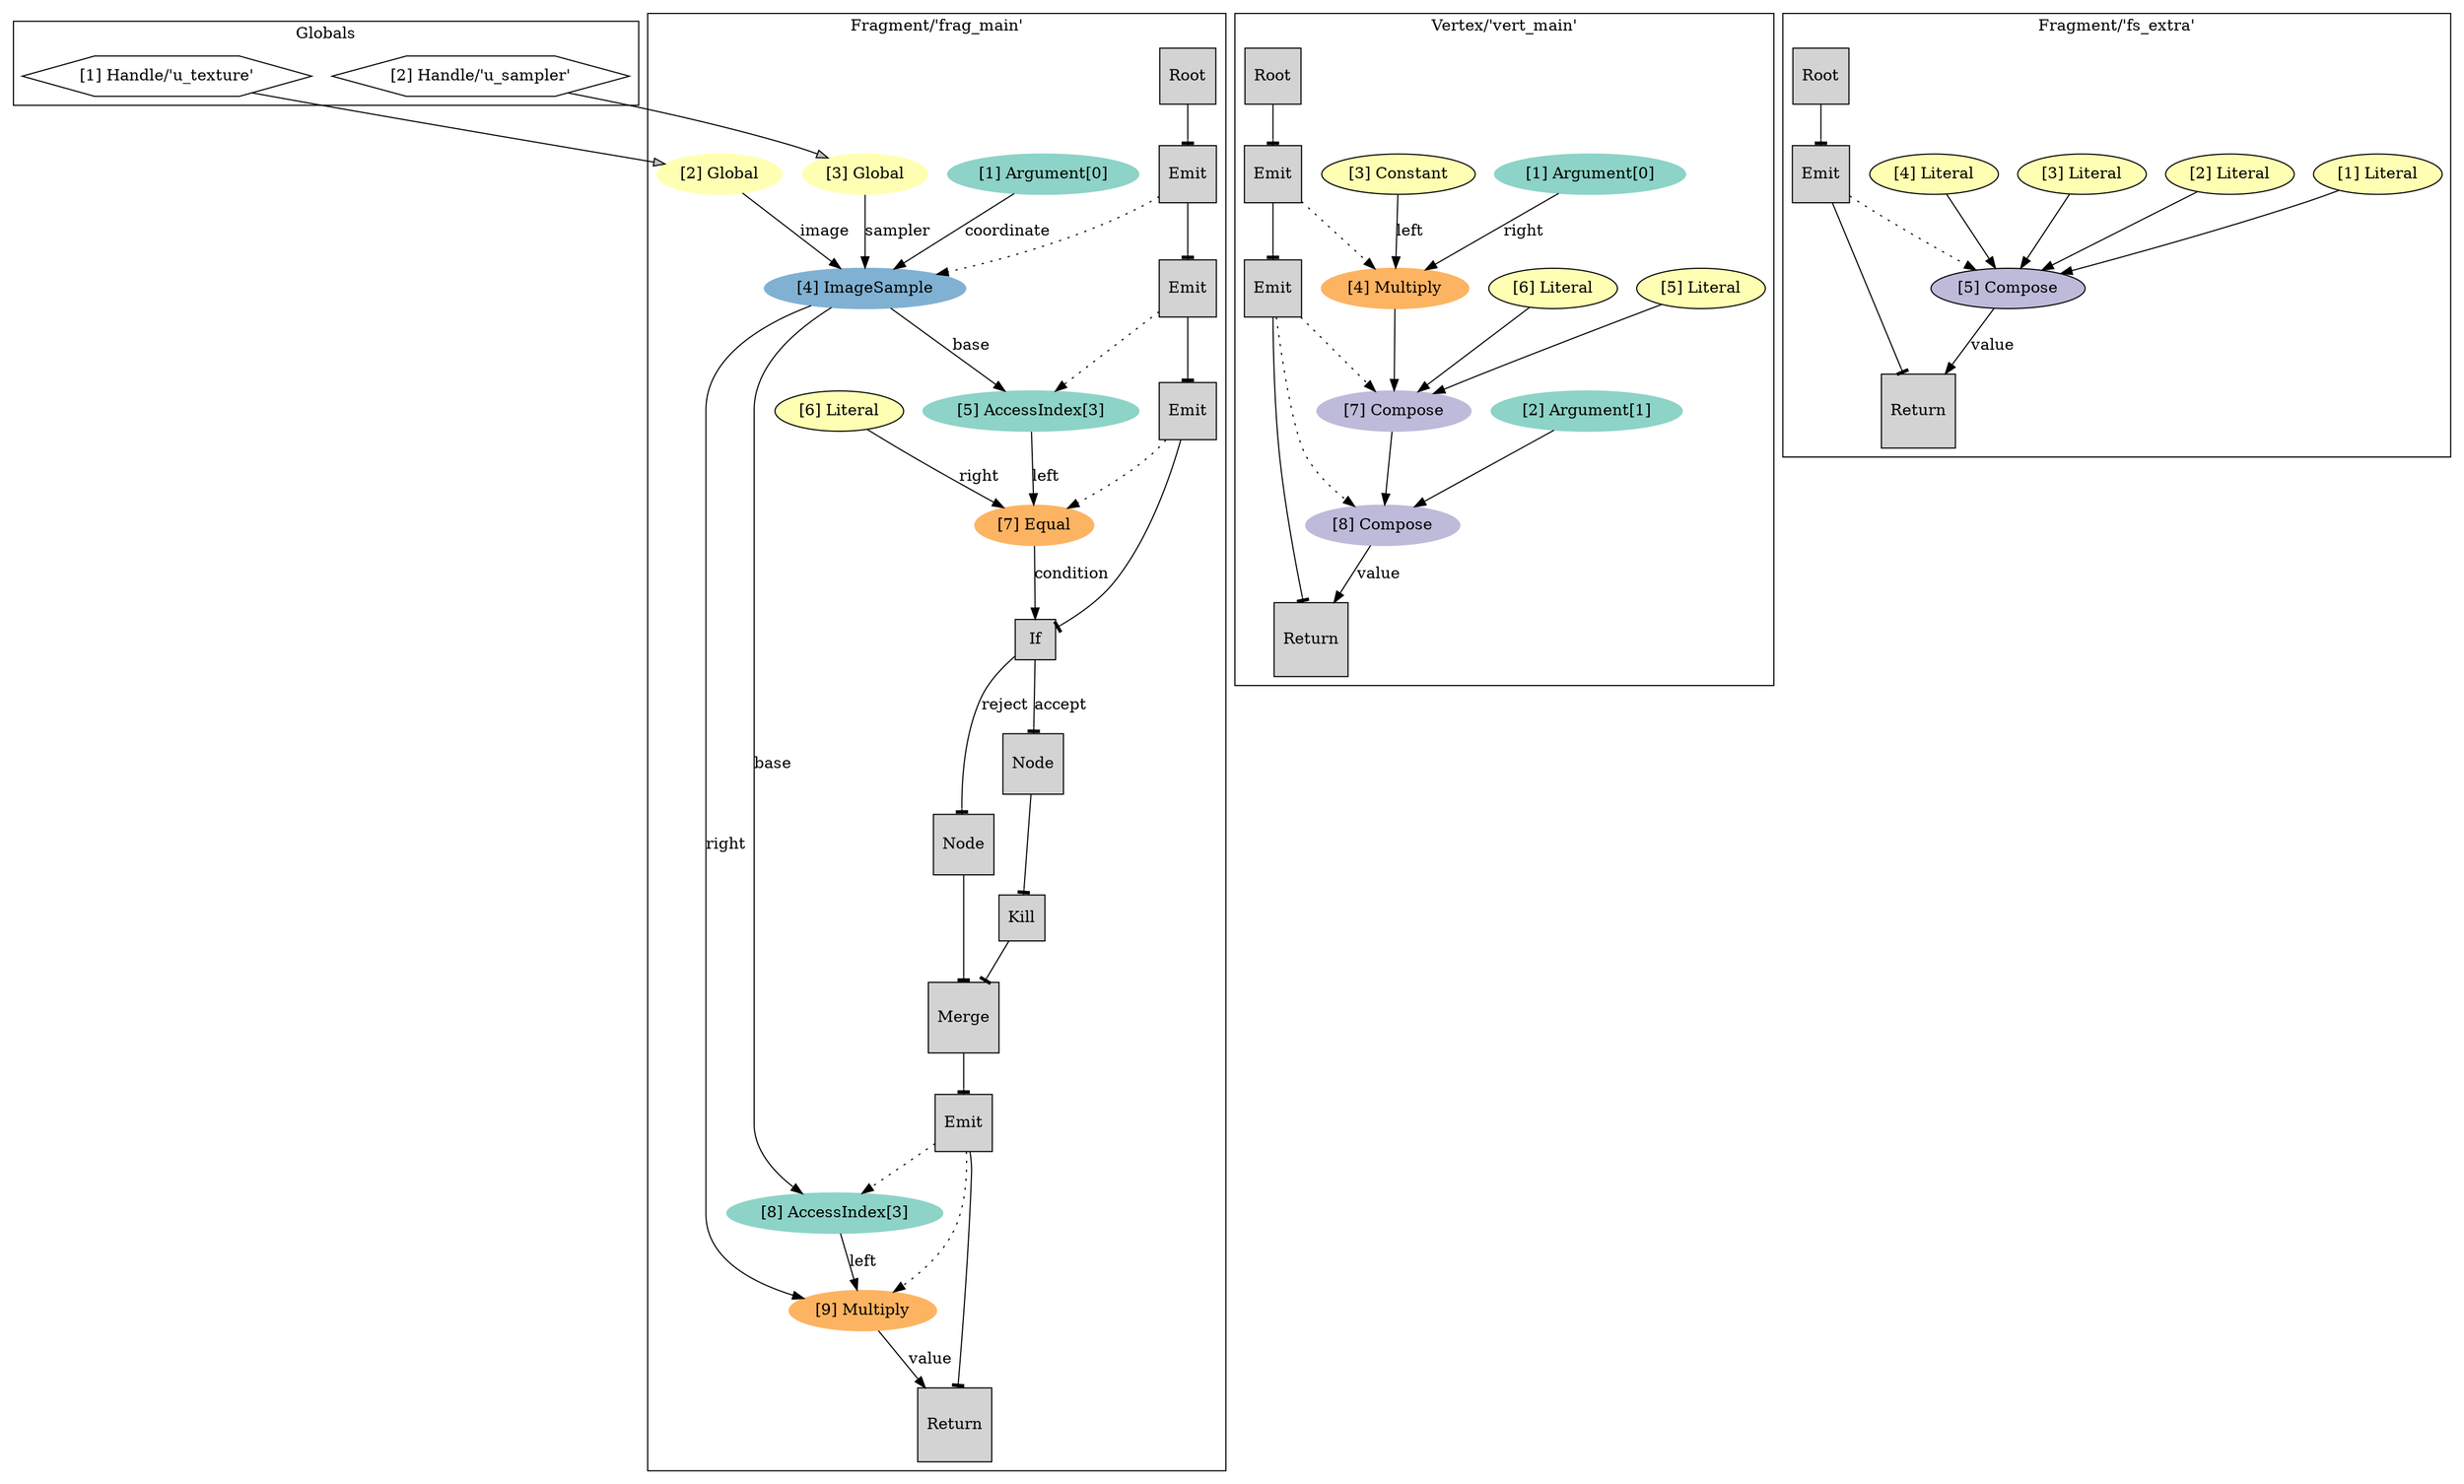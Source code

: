 digraph Module {
	subgraph cluster_globals {
		label="Globals"
		g0 [ shape=hexagon label="[1] Handle/'u_texture'" ]
		g1 [ shape=hexagon label="[2] Handle/'u_sampler'" ]
	}
	subgraph cluster_ep0 {
		label="Vertex/'vert_main'"
		node [ style=filled ]
		ep0_e0 [ color="#8dd3c7" label="[1] Argument[0]" ]
		ep0_e1 [ color="#8dd3c7" label="[2] Argument[1]" ]
		ep0_e2 [ fillcolor="#ffffb3" label="[3] Constant" ]
		ep0_e3 [ color="#fdb462" label="[4] Multiply" ]
		ep0_e0 -> ep0_e3 [ label="right" ]
		ep0_e2 -> ep0_e3 [ label="left" ]
		ep0_e4 [ fillcolor="#ffffb3" label="[5] Literal" ]
		ep0_e5 [ fillcolor="#ffffb3" label="[6] Literal" ]
		ep0_e6 [ color="#bebada" label="[7] Compose" ]
		{ ep0_e3 ep0_e4 ep0_e5 } -> ep0_e6
		ep0_e7 [ color="#bebada" label="[8] Compose" ]
		{ ep0_e1 ep0_e6 } -> ep0_e7
		ep0_s0 [ shape=square label="Root" ]
		ep0_s1 [ shape=square label="Emit" ]
		ep0_s2 [ shape=square label="Emit" ]
		ep0_s3 [ shape=square label="Return" ]
		ep0_s0 -> ep0_s1 [ arrowhead=tee label="" ]
		ep0_s1 -> ep0_s2 [ arrowhead=tee label="" ]
		ep0_s2 -> ep0_s3 [ arrowhead=tee label="" ]
		ep0_e7 -> ep0_s3 [ label="value" ]
		ep0_s1 -> ep0_e3 [ style=dotted ]
		ep0_s2 -> ep0_e6 [ style=dotted ]
		ep0_s2 -> ep0_e7 [ style=dotted ]
	}
	subgraph cluster_ep1 {
		label="Fragment/'frag_main'"
		node [ style=filled ]
		ep1_e0 [ color="#8dd3c7" label="[1] Argument[0]" ]
		ep1_e1 [ color="#ffffb3" label="[2] Global" ]
		g0 -> ep1_e1 [fillcolor=gray]
		ep1_e2 [ color="#ffffb3" label="[3] Global" ]
		g1 -> ep1_e2 [fillcolor=gray]
		ep1_e3 [ color="#80b1d3" label="[4] ImageSample" ]
		ep1_e2 -> ep1_e3 [ label="sampler" ]
		ep1_e1 -> ep1_e3 [ label="image" ]
		ep1_e0 -> ep1_e3 [ label="coordinate" ]
		ep1_e4 [ color="#8dd3c7" label="[5] AccessIndex[3]" ]
		ep1_e3 -> ep1_e4 [ label="base" ]
		ep1_e5 [ fillcolor="#ffffb3" label="[6] Literal" ]
		ep1_e6 [ color="#fdb462" label="[7] Equal" ]
		ep1_e5 -> ep1_e6 [ label="right" ]
		ep1_e4 -> ep1_e6 [ label="left" ]
		ep1_e7 [ color="#8dd3c7" label="[8] AccessIndex[3]" ]
		ep1_e3 -> ep1_e7 [ label="base" ]
		ep1_e8 [ color="#fdb462" label="[9] Multiply" ]
		ep1_e3 -> ep1_e8 [ label="right" ]
		ep1_e7 -> ep1_e8 [ label="left" ]
		ep1_s0 [ shape=square label="Root" ]
		ep1_s1 [ shape=square label="Emit" ]
		ep1_s2 [ shape=square label="Emit" ]
		ep1_s3 [ shape=square label="Emit" ]
		ep1_s4 [ shape=square label="If" ]
		ep1_s5 [ shape=square label="Node" ]
		ep1_s6 [ shape=square label="Kill" ]
		ep1_s7 [ shape=square label="Node" ]
		ep1_s8 [ shape=square label="Merge" ]
		ep1_s9 [ shape=square label="Emit" ]
		ep1_s10 [ shape=square label="Return" ]
		ep1_s0 -> ep1_s1 [ arrowhead=tee label="" ]
		ep1_s1 -> ep1_s2 [ arrowhead=tee label="" ]
		ep1_s2 -> ep1_s3 [ arrowhead=tee label="" ]
		ep1_s3 -> ep1_s4 [ arrowhead=tee label="" ]
		ep1_s5 -> ep1_s6 [ arrowhead=tee label="" ]
		ep1_s4 -> ep1_s5 [ arrowhead=tee label="accept" ]
		ep1_s4 -> ep1_s7 [ arrowhead=tee label="reject" ]
		ep1_s6 -> ep1_s8 [ arrowhead=tee label="" ]
		ep1_s7 -> ep1_s8 [ arrowhead=tee label="" ]
		ep1_s8 -> ep1_s9 [ arrowhead=tee label="" ]
		ep1_s9 -> ep1_s10 [ arrowhead=tee label="" ]
		ep1_e6 -> ep1_s4 [ label="condition" ]
		ep1_e8 -> ep1_s10 [ label="value" ]
		ep1_s1 -> ep1_e3 [ style=dotted ]
		ep1_s2 -> ep1_e4 [ style=dotted ]
		ep1_s3 -> ep1_e6 [ style=dotted ]
		ep1_s9 -> ep1_e7 [ style=dotted ]
		ep1_s9 -> ep1_e8 [ style=dotted ]
	}
	subgraph cluster_ep2 {
		label="Fragment/'fs_extra'"
		node [ style=filled ]
		ep2_e0 [ fillcolor="#ffffb3" label="[1] Literal" ]
		ep2_e1 [ fillcolor="#ffffb3" label="[2] Literal" ]
		ep2_e2 [ fillcolor="#ffffb3" label="[3] Literal" ]
		ep2_e3 [ fillcolor="#ffffb3" label="[4] Literal" ]
		ep2_e4 [ fillcolor="#bebada" label="[5] Compose" ]
		{ ep2_e0 ep2_e1 ep2_e2 ep2_e3 } -> ep2_e4
		ep2_s0 [ shape=square label="Root" ]
		ep2_s1 [ shape=square label="Emit" ]
		ep2_s2 [ shape=square label="Return" ]
		ep2_s0 -> ep2_s1 [ arrowhead=tee label="" ]
		ep2_s1 -> ep2_s2 [ arrowhead=tee label="" ]
		ep2_e4 -> ep2_s2 [ label="value" ]
		ep2_s1 -> ep2_e4 [ style=dotted ]
	}
}
